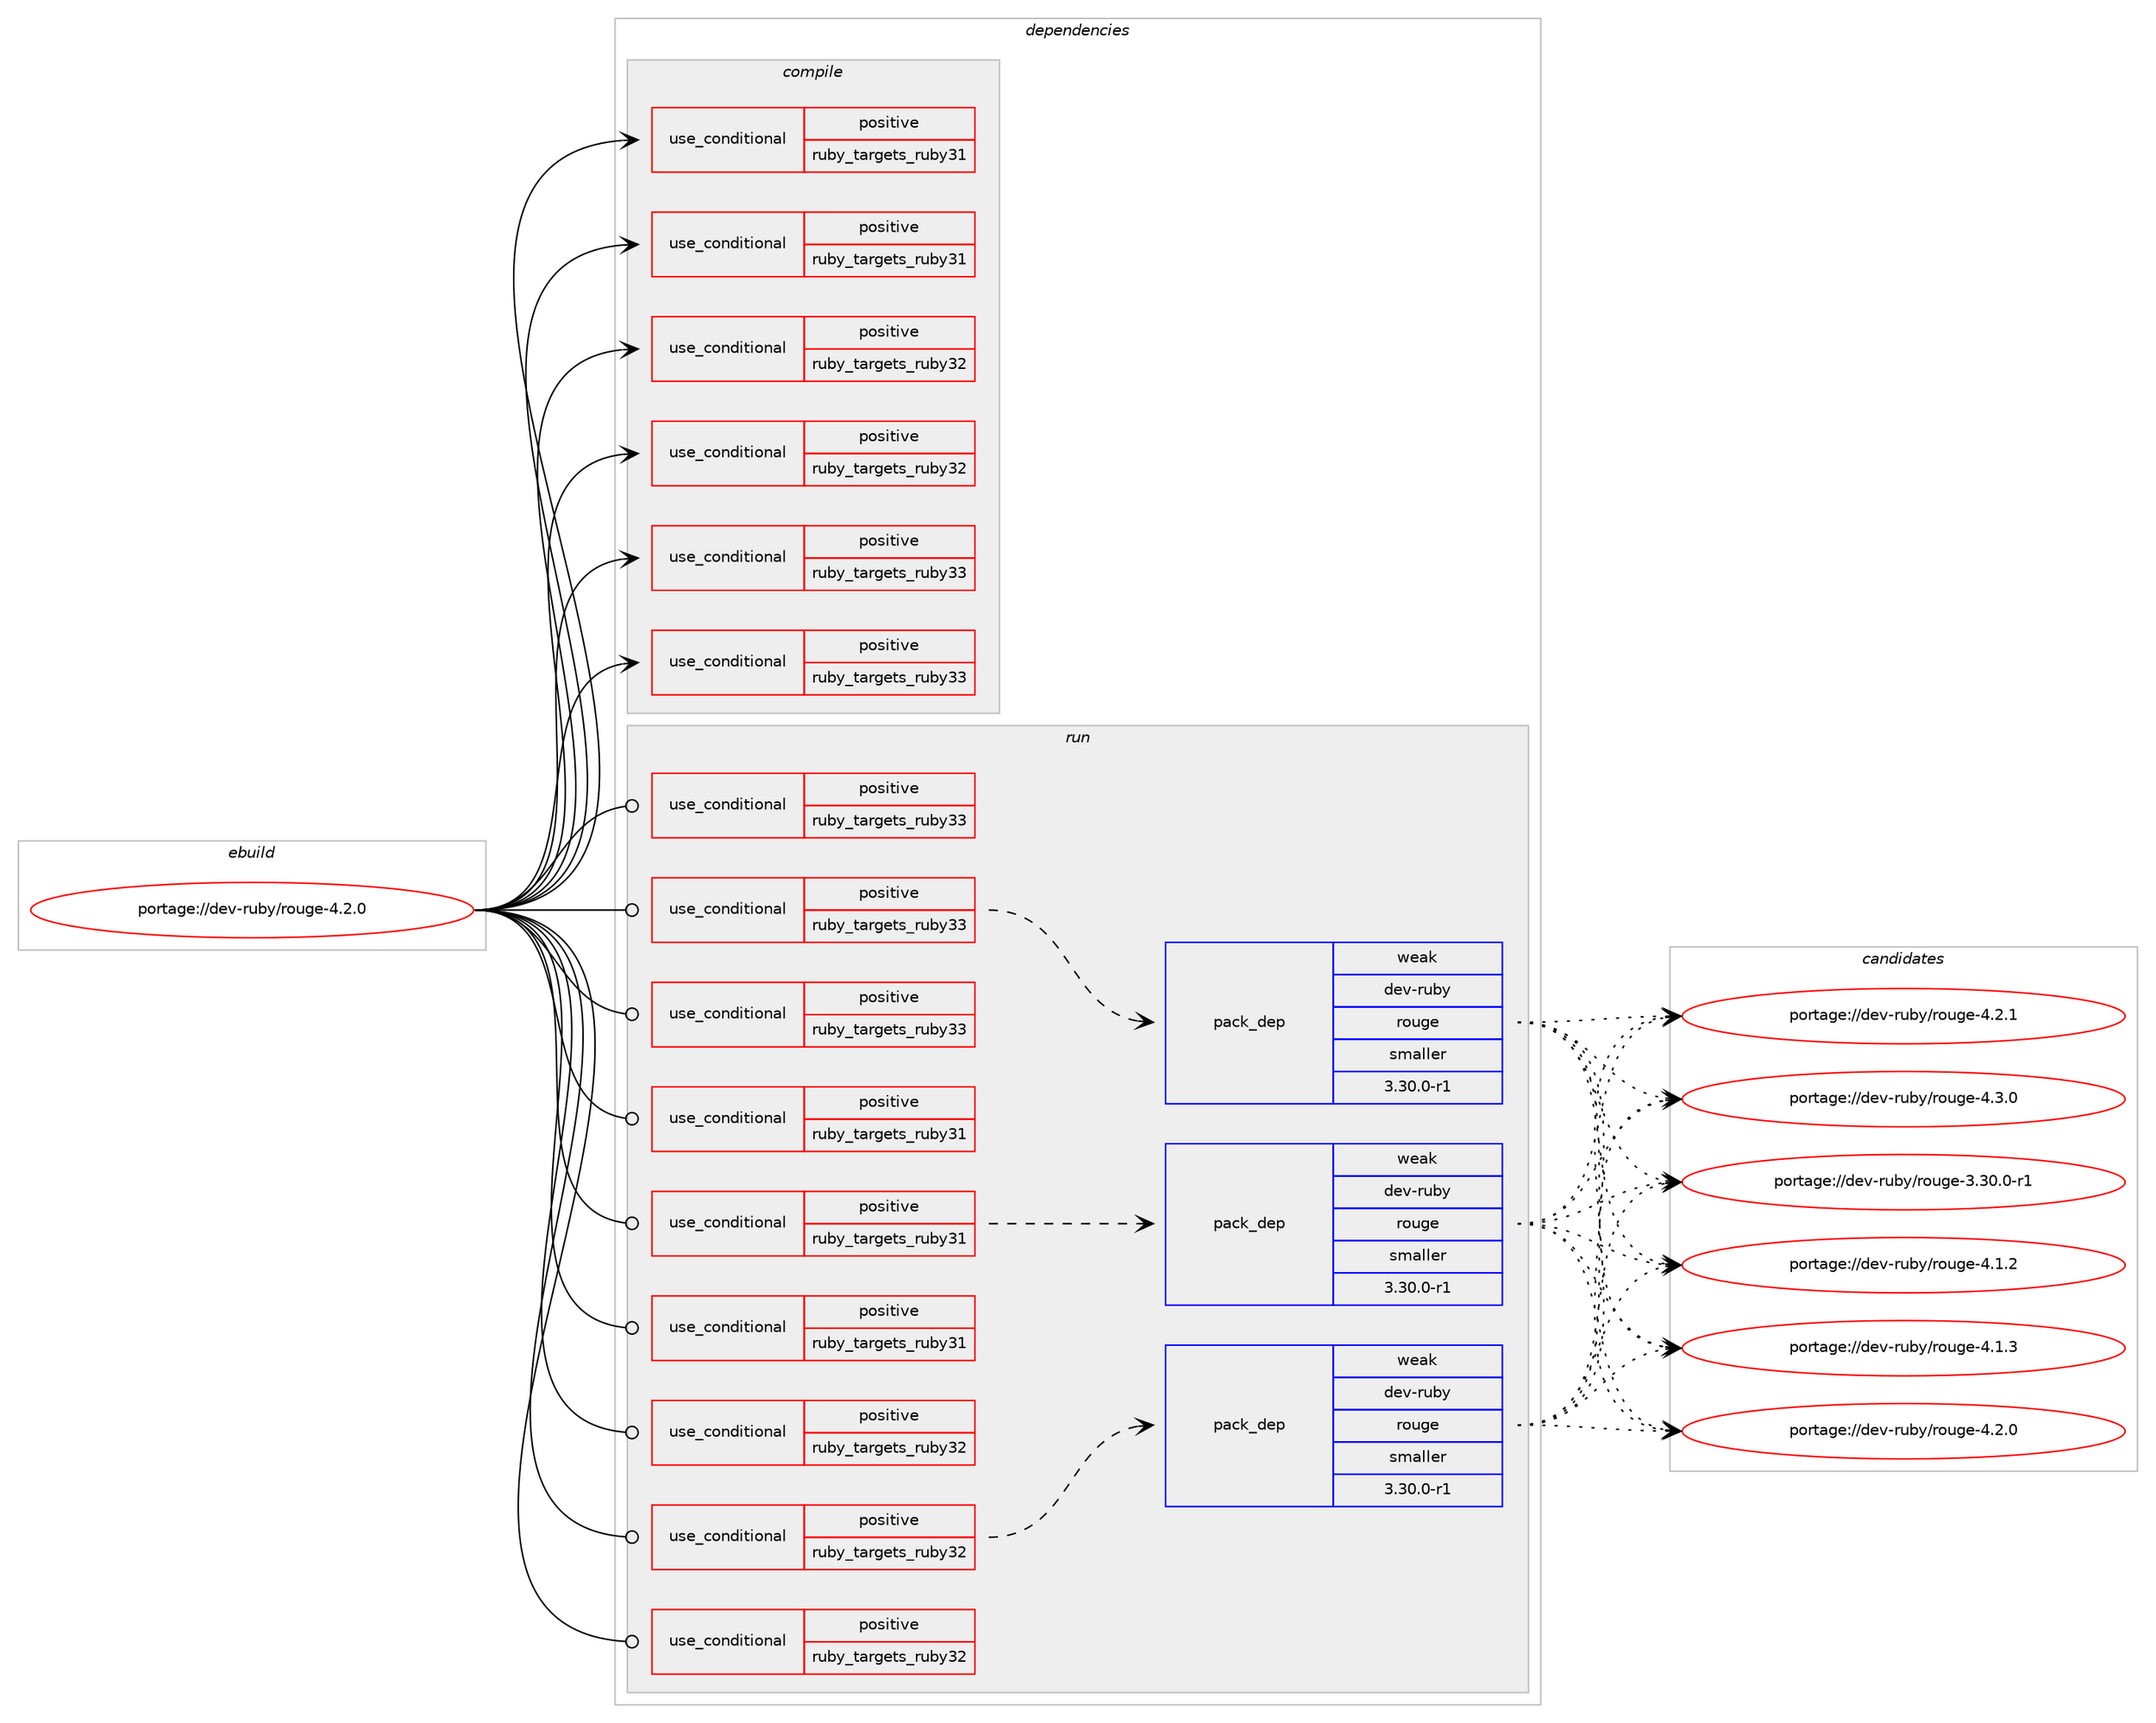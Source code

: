 digraph prolog {

# *************
# Graph options
# *************

newrank=true;
concentrate=true;
compound=true;
graph [rankdir=LR,fontname=Helvetica,fontsize=10,ranksep=1.5];#, ranksep=2.5, nodesep=0.2];
edge  [arrowhead=vee];
node  [fontname=Helvetica,fontsize=10];

# **********
# The ebuild
# **********

subgraph cluster_leftcol {
color=gray;
rank=same;
label=<<i>ebuild</i>>;
id [label="portage://dev-ruby/rouge-4.2.0", color=red, width=4, href="../dev-ruby/rouge-4.2.0.svg"];
}

# ****************
# The dependencies
# ****************

subgraph cluster_midcol {
color=gray;
label=<<i>dependencies</i>>;
subgraph cluster_compile {
fillcolor="#eeeeee";
style=filled;
label=<<i>compile</i>>;
subgraph cond53316 {
dependency101869 [label=<<TABLE BORDER="0" CELLBORDER="1" CELLSPACING="0" CELLPADDING="4"><TR><TD ROWSPAN="3" CELLPADDING="10">use_conditional</TD></TR><TR><TD>positive</TD></TR><TR><TD>ruby_targets_ruby31</TD></TR></TABLE>>, shape=none, color=red];
# *** BEGIN UNKNOWN DEPENDENCY TYPE (TODO) ***
# dependency101869 -> package_dependency(portage://dev-ruby/rouge-4.2.0,install,no,dev-lang,ruby,none,[,,],[slot(3.1)],[])
# *** END UNKNOWN DEPENDENCY TYPE (TODO) ***

}
id:e -> dependency101869:w [weight=20,style="solid",arrowhead="vee"];
subgraph cond53317 {
dependency101870 [label=<<TABLE BORDER="0" CELLBORDER="1" CELLSPACING="0" CELLPADDING="4"><TR><TD ROWSPAN="3" CELLPADDING="10">use_conditional</TD></TR><TR><TD>positive</TD></TR><TR><TD>ruby_targets_ruby31</TD></TR></TABLE>>, shape=none, color=red];
# *** BEGIN UNKNOWN DEPENDENCY TYPE (TODO) ***
# dependency101870 -> package_dependency(portage://dev-ruby/rouge-4.2.0,install,no,virtual,rubygems,none,[,,],[],[use(enable(ruby_targets_ruby31),negative)])
# *** END UNKNOWN DEPENDENCY TYPE (TODO) ***

}
id:e -> dependency101870:w [weight=20,style="solid",arrowhead="vee"];
subgraph cond53318 {
dependency101871 [label=<<TABLE BORDER="0" CELLBORDER="1" CELLSPACING="0" CELLPADDING="4"><TR><TD ROWSPAN="3" CELLPADDING="10">use_conditional</TD></TR><TR><TD>positive</TD></TR><TR><TD>ruby_targets_ruby32</TD></TR></TABLE>>, shape=none, color=red];
# *** BEGIN UNKNOWN DEPENDENCY TYPE (TODO) ***
# dependency101871 -> package_dependency(portage://dev-ruby/rouge-4.2.0,install,no,dev-lang,ruby,none,[,,],[slot(3.2)],[])
# *** END UNKNOWN DEPENDENCY TYPE (TODO) ***

}
id:e -> dependency101871:w [weight=20,style="solid",arrowhead="vee"];
subgraph cond53319 {
dependency101872 [label=<<TABLE BORDER="0" CELLBORDER="1" CELLSPACING="0" CELLPADDING="4"><TR><TD ROWSPAN="3" CELLPADDING="10">use_conditional</TD></TR><TR><TD>positive</TD></TR><TR><TD>ruby_targets_ruby32</TD></TR></TABLE>>, shape=none, color=red];
# *** BEGIN UNKNOWN DEPENDENCY TYPE (TODO) ***
# dependency101872 -> package_dependency(portage://dev-ruby/rouge-4.2.0,install,no,virtual,rubygems,none,[,,],[],[use(enable(ruby_targets_ruby32),negative)])
# *** END UNKNOWN DEPENDENCY TYPE (TODO) ***

}
id:e -> dependency101872:w [weight=20,style="solid",arrowhead="vee"];
subgraph cond53320 {
dependency101873 [label=<<TABLE BORDER="0" CELLBORDER="1" CELLSPACING="0" CELLPADDING="4"><TR><TD ROWSPAN="3" CELLPADDING="10">use_conditional</TD></TR><TR><TD>positive</TD></TR><TR><TD>ruby_targets_ruby33</TD></TR></TABLE>>, shape=none, color=red];
# *** BEGIN UNKNOWN DEPENDENCY TYPE (TODO) ***
# dependency101873 -> package_dependency(portage://dev-ruby/rouge-4.2.0,install,no,dev-lang,ruby,none,[,,],[slot(3.3)],[])
# *** END UNKNOWN DEPENDENCY TYPE (TODO) ***

}
id:e -> dependency101873:w [weight=20,style="solid",arrowhead="vee"];
subgraph cond53321 {
dependency101874 [label=<<TABLE BORDER="0" CELLBORDER="1" CELLSPACING="0" CELLPADDING="4"><TR><TD ROWSPAN="3" CELLPADDING="10">use_conditional</TD></TR><TR><TD>positive</TD></TR><TR><TD>ruby_targets_ruby33</TD></TR></TABLE>>, shape=none, color=red];
# *** BEGIN UNKNOWN DEPENDENCY TYPE (TODO) ***
# dependency101874 -> package_dependency(portage://dev-ruby/rouge-4.2.0,install,no,virtual,rubygems,none,[,,],[],[use(enable(ruby_targets_ruby33),negative)])
# *** END UNKNOWN DEPENDENCY TYPE (TODO) ***

}
id:e -> dependency101874:w [weight=20,style="solid",arrowhead="vee"];
}
subgraph cluster_compileandrun {
fillcolor="#eeeeee";
style=filled;
label=<<i>compile and run</i>>;
}
subgraph cluster_run {
fillcolor="#eeeeee";
style=filled;
label=<<i>run</i>>;
subgraph cond53322 {
dependency101875 [label=<<TABLE BORDER="0" CELLBORDER="1" CELLSPACING="0" CELLPADDING="4"><TR><TD ROWSPAN="3" CELLPADDING="10">use_conditional</TD></TR><TR><TD>positive</TD></TR><TR><TD>ruby_targets_ruby31</TD></TR></TABLE>>, shape=none, color=red];
# *** BEGIN UNKNOWN DEPENDENCY TYPE (TODO) ***
# dependency101875 -> package_dependency(portage://dev-ruby/rouge-4.2.0,run,no,dev-lang,ruby,none,[,,],[slot(3.1)],[])
# *** END UNKNOWN DEPENDENCY TYPE (TODO) ***

}
id:e -> dependency101875:w [weight=20,style="solid",arrowhead="odot"];
subgraph cond53323 {
dependency101876 [label=<<TABLE BORDER="0" CELLBORDER="1" CELLSPACING="0" CELLPADDING="4"><TR><TD ROWSPAN="3" CELLPADDING="10">use_conditional</TD></TR><TR><TD>positive</TD></TR><TR><TD>ruby_targets_ruby31</TD></TR></TABLE>>, shape=none, color=red];
# *** BEGIN UNKNOWN DEPENDENCY TYPE (TODO) ***
# dependency101876 -> package_dependency(portage://dev-ruby/rouge-4.2.0,run,no,dev-ruby,redcarpet,none,[,,],[],[use(enable(ruby_targets_ruby31),negative)])
# *** END UNKNOWN DEPENDENCY TYPE (TODO) ***

subgraph pack47223 {
dependency101877 [label=<<TABLE BORDER="0" CELLBORDER="1" CELLSPACING="0" CELLPADDING="4" WIDTH="220"><TR><TD ROWSPAN="6" CELLPADDING="30">pack_dep</TD></TR><TR><TD WIDTH="110">weak</TD></TR><TR><TD>dev-ruby</TD></TR><TR><TD>rouge</TD></TR><TR><TD>smaller</TD></TR><TR><TD>3.30.0-r1</TD></TR></TABLE>>, shape=none, color=blue];
}
dependency101876:e -> dependency101877:w [weight=20,style="dashed",arrowhead="vee"];
}
id:e -> dependency101876:w [weight=20,style="solid",arrowhead="odot"];
subgraph cond53324 {
dependency101878 [label=<<TABLE BORDER="0" CELLBORDER="1" CELLSPACING="0" CELLPADDING="4"><TR><TD ROWSPAN="3" CELLPADDING="10">use_conditional</TD></TR><TR><TD>positive</TD></TR><TR><TD>ruby_targets_ruby31</TD></TR></TABLE>>, shape=none, color=red];
# *** BEGIN UNKNOWN DEPENDENCY TYPE (TODO) ***
# dependency101878 -> package_dependency(portage://dev-ruby/rouge-4.2.0,run,no,virtual,rubygems,none,[,,],[],[use(enable(ruby_targets_ruby31),negative)])
# *** END UNKNOWN DEPENDENCY TYPE (TODO) ***

}
id:e -> dependency101878:w [weight=20,style="solid",arrowhead="odot"];
subgraph cond53325 {
dependency101879 [label=<<TABLE BORDER="0" CELLBORDER="1" CELLSPACING="0" CELLPADDING="4"><TR><TD ROWSPAN="3" CELLPADDING="10">use_conditional</TD></TR><TR><TD>positive</TD></TR><TR><TD>ruby_targets_ruby32</TD></TR></TABLE>>, shape=none, color=red];
# *** BEGIN UNKNOWN DEPENDENCY TYPE (TODO) ***
# dependency101879 -> package_dependency(portage://dev-ruby/rouge-4.2.0,run,no,dev-lang,ruby,none,[,,],[slot(3.2)],[])
# *** END UNKNOWN DEPENDENCY TYPE (TODO) ***

}
id:e -> dependency101879:w [weight=20,style="solid",arrowhead="odot"];
subgraph cond53326 {
dependency101880 [label=<<TABLE BORDER="0" CELLBORDER="1" CELLSPACING="0" CELLPADDING="4"><TR><TD ROWSPAN="3" CELLPADDING="10">use_conditional</TD></TR><TR><TD>positive</TD></TR><TR><TD>ruby_targets_ruby32</TD></TR></TABLE>>, shape=none, color=red];
# *** BEGIN UNKNOWN DEPENDENCY TYPE (TODO) ***
# dependency101880 -> package_dependency(portage://dev-ruby/rouge-4.2.0,run,no,dev-ruby,redcarpet,none,[,,],[],[use(enable(ruby_targets_ruby32),negative)])
# *** END UNKNOWN DEPENDENCY TYPE (TODO) ***

subgraph pack47224 {
dependency101881 [label=<<TABLE BORDER="0" CELLBORDER="1" CELLSPACING="0" CELLPADDING="4" WIDTH="220"><TR><TD ROWSPAN="6" CELLPADDING="30">pack_dep</TD></TR><TR><TD WIDTH="110">weak</TD></TR><TR><TD>dev-ruby</TD></TR><TR><TD>rouge</TD></TR><TR><TD>smaller</TD></TR><TR><TD>3.30.0-r1</TD></TR></TABLE>>, shape=none, color=blue];
}
dependency101880:e -> dependency101881:w [weight=20,style="dashed",arrowhead="vee"];
}
id:e -> dependency101880:w [weight=20,style="solid",arrowhead="odot"];
subgraph cond53327 {
dependency101882 [label=<<TABLE BORDER="0" CELLBORDER="1" CELLSPACING="0" CELLPADDING="4"><TR><TD ROWSPAN="3" CELLPADDING="10">use_conditional</TD></TR><TR><TD>positive</TD></TR><TR><TD>ruby_targets_ruby32</TD></TR></TABLE>>, shape=none, color=red];
# *** BEGIN UNKNOWN DEPENDENCY TYPE (TODO) ***
# dependency101882 -> package_dependency(portage://dev-ruby/rouge-4.2.0,run,no,virtual,rubygems,none,[,,],[],[use(enable(ruby_targets_ruby32),negative)])
# *** END UNKNOWN DEPENDENCY TYPE (TODO) ***

}
id:e -> dependency101882:w [weight=20,style="solid",arrowhead="odot"];
subgraph cond53328 {
dependency101883 [label=<<TABLE BORDER="0" CELLBORDER="1" CELLSPACING="0" CELLPADDING="4"><TR><TD ROWSPAN="3" CELLPADDING="10">use_conditional</TD></TR><TR><TD>positive</TD></TR><TR><TD>ruby_targets_ruby33</TD></TR></TABLE>>, shape=none, color=red];
# *** BEGIN UNKNOWN DEPENDENCY TYPE (TODO) ***
# dependency101883 -> package_dependency(portage://dev-ruby/rouge-4.2.0,run,no,dev-lang,ruby,none,[,,],[slot(3.3)],[])
# *** END UNKNOWN DEPENDENCY TYPE (TODO) ***

}
id:e -> dependency101883:w [weight=20,style="solid",arrowhead="odot"];
subgraph cond53329 {
dependency101884 [label=<<TABLE BORDER="0" CELLBORDER="1" CELLSPACING="0" CELLPADDING="4"><TR><TD ROWSPAN="3" CELLPADDING="10">use_conditional</TD></TR><TR><TD>positive</TD></TR><TR><TD>ruby_targets_ruby33</TD></TR></TABLE>>, shape=none, color=red];
# *** BEGIN UNKNOWN DEPENDENCY TYPE (TODO) ***
# dependency101884 -> package_dependency(portage://dev-ruby/rouge-4.2.0,run,no,dev-ruby,redcarpet,none,[,,],[],[use(enable(ruby_targets_ruby33),negative)])
# *** END UNKNOWN DEPENDENCY TYPE (TODO) ***

subgraph pack47225 {
dependency101885 [label=<<TABLE BORDER="0" CELLBORDER="1" CELLSPACING="0" CELLPADDING="4" WIDTH="220"><TR><TD ROWSPAN="6" CELLPADDING="30">pack_dep</TD></TR><TR><TD WIDTH="110">weak</TD></TR><TR><TD>dev-ruby</TD></TR><TR><TD>rouge</TD></TR><TR><TD>smaller</TD></TR><TR><TD>3.30.0-r1</TD></TR></TABLE>>, shape=none, color=blue];
}
dependency101884:e -> dependency101885:w [weight=20,style="dashed",arrowhead="vee"];
}
id:e -> dependency101884:w [weight=20,style="solid",arrowhead="odot"];
subgraph cond53330 {
dependency101886 [label=<<TABLE BORDER="0" CELLBORDER="1" CELLSPACING="0" CELLPADDING="4"><TR><TD ROWSPAN="3" CELLPADDING="10">use_conditional</TD></TR><TR><TD>positive</TD></TR><TR><TD>ruby_targets_ruby33</TD></TR></TABLE>>, shape=none, color=red];
# *** BEGIN UNKNOWN DEPENDENCY TYPE (TODO) ***
# dependency101886 -> package_dependency(portage://dev-ruby/rouge-4.2.0,run,no,virtual,rubygems,none,[,,],[],[use(enable(ruby_targets_ruby33),negative)])
# *** END UNKNOWN DEPENDENCY TYPE (TODO) ***

}
id:e -> dependency101886:w [weight=20,style="solid",arrowhead="odot"];
}
}

# **************
# The candidates
# **************

subgraph cluster_choices {
rank=same;
color=gray;
label=<<i>candidates</i>>;

subgraph choice47223 {
color=black;
nodesep=1;
choice100101118451141179812147114111117103101455146514846484511449 [label="portage://dev-ruby/rouge-3.30.0-r1", color=red, width=4,href="../dev-ruby/rouge-3.30.0-r1.svg"];
choice100101118451141179812147114111117103101455246494650 [label="portage://dev-ruby/rouge-4.1.2", color=red, width=4,href="../dev-ruby/rouge-4.1.2.svg"];
choice100101118451141179812147114111117103101455246494651 [label="portage://dev-ruby/rouge-4.1.3", color=red, width=4,href="../dev-ruby/rouge-4.1.3.svg"];
choice100101118451141179812147114111117103101455246504648 [label="portage://dev-ruby/rouge-4.2.0", color=red, width=4,href="../dev-ruby/rouge-4.2.0.svg"];
choice100101118451141179812147114111117103101455246504649 [label="portage://dev-ruby/rouge-4.2.1", color=red, width=4,href="../dev-ruby/rouge-4.2.1.svg"];
choice100101118451141179812147114111117103101455246514648 [label="portage://dev-ruby/rouge-4.3.0", color=red, width=4,href="../dev-ruby/rouge-4.3.0.svg"];
dependency101877:e -> choice100101118451141179812147114111117103101455146514846484511449:w [style=dotted,weight="100"];
dependency101877:e -> choice100101118451141179812147114111117103101455246494650:w [style=dotted,weight="100"];
dependency101877:e -> choice100101118451141179812147114111117103101455246494651:w [style=dotted,weight="100"];
dependency101877:e -> choice100101118451141179812147114111117103101455246504648:w [style=dotted,weight="100"];
dependency101877:e -> choice100101118451141179812147114111117103101455246504649:w [style=dotted,weight="100"];
dependency101877:e -> choice100101118451141179812147114111117103101455246514648:w [style=dotted,weight="100"];
}
subgraph choice47224 {
color=black;
nodesep=1;
choice100101118451141179812147114111117103101455146514846484511449 [label="portage://dev-ruby/rouge-3.30.0-r1", color=red, width=4,href="../dev-ruby/rouge-3.30.0-r1.svg"];
choice100101118451141179812147114111117103101455246494650 [label="portage://dev-ruby/rouge-4.1.2", color=red, width=4,href="../dev-ruby/rouge-4.1.2.svg"];
choice100101118451141179812147114111117103101455246494651 [label="portage://dev-ruby/rouge-4.1.3", color=red, width=4,href="../dev-ruby/rouge-4.1.3.svg"];
choice100101118451141179812147114111117103101455246504648 [label="portage://dev-ruby/rouge-4.2.0", color=red, width=4,href="../dev-ruby/rouge-4.2.0.svg"];
choice100101118451141179812147114111117103101455246504649 [label="portage://dev-ruby/rouge-4.2.1", color=red, width=4,href="../dev-ruby/rouge-4.2.1.svg"];
choice100101118451141179812147114111117103101455246514648 [label="portage://dev-ruby/rouge-4.3.0", color=red, width=4,href="../dev-ruby/rouge-4.3.0.svg"];
dependency101881:e -> choice100101118451141179812147114111117103101455146514846484511449:w [style=dotted,weight="100"];
dependency101881:e -> choice100101118451141179812147114111117103101455246494650:w [style=dotted,weight="100"];
dependency101881:e -> choice100101118451141179812147114111117103101455246494651:w [style=dotted,weight="100"];
dependency101881:e -> choice100101118451141179812147114111117103101455246504648:w [style=dotted,weight="100"];
dependency101881:e -> choice100101118451141179812147114111117103101455246504649:w [style=dotted,weight="100"];
dependency101881:e -> choice100101118451141179812147114111117103101455246514648:w [style=dotted,weight="100"];
}
subgraph choice47225 {
color=black;
nodesep=1;
choice100101118451141179812147114111117103101455146514846484511449 [label="portage://dev-ruby/rouge-3.30.0-r1", color=red, width=4,href="../dev-ruby/rouge-3.30.0-r1.svg"];
choice100101118451141179812147114111117103101455246494650 [label="portage://dev-ruby/rouge-4.1.2", color=red, width=4,href="../dev-ruby/rouge-4.1.2.svg"];
choice100101118451141179812147114111117103101455246494651 [label="portage://dev-ruby/rouge-4.1.3", color=red, width=4,href="../dev-ruby/rouge-4.1.3.svg"];
choice100101118451141179812147114111117103101455246504648 [label="portage://dev-ruby/rouge-4.2.0", color=red, width=4,href="../dev-ruby/rouge-4.2.0.svg"];
choice100101118451141179812147114111117103101455246504649 [label="portage://dev-ruby/rouge-4.2.1", color=red, width=4,href="../dev-ruby/rouge-4.2.1.svg"];
choice100101118451141179812147114111117103101455246514648 [label="portage://dev-ruby/rouge-4.3.0", color=red, width=4,href="../dev-ruby/rouge-4.3.0.svg"];
dependency101885:e -> choice100101118451141179812147114111117103101455146514846484511449:w [style=dotted,weight="100"];
dependency101885:e -> choice100101118451141179812147114111117103101455246494650:w [style=dotted,weight="100"];
dependency101885:e -> choice100101118451141179812147114111117103101455246494651:w [style=dotted,weight="100"];
dependency101885:e -> choice100101118451141179812147114111117103101455246504648:w [style=dotted,weight="100"];
dependency101885:e -> choice100101118451141179812147114111117103101455246504649:w [style=dotted,weight="100"];
dependency101885:e -> choice100101118451141179812147114111117103101455246514648:w [style=dotted,weight="100"];
}
}

}
